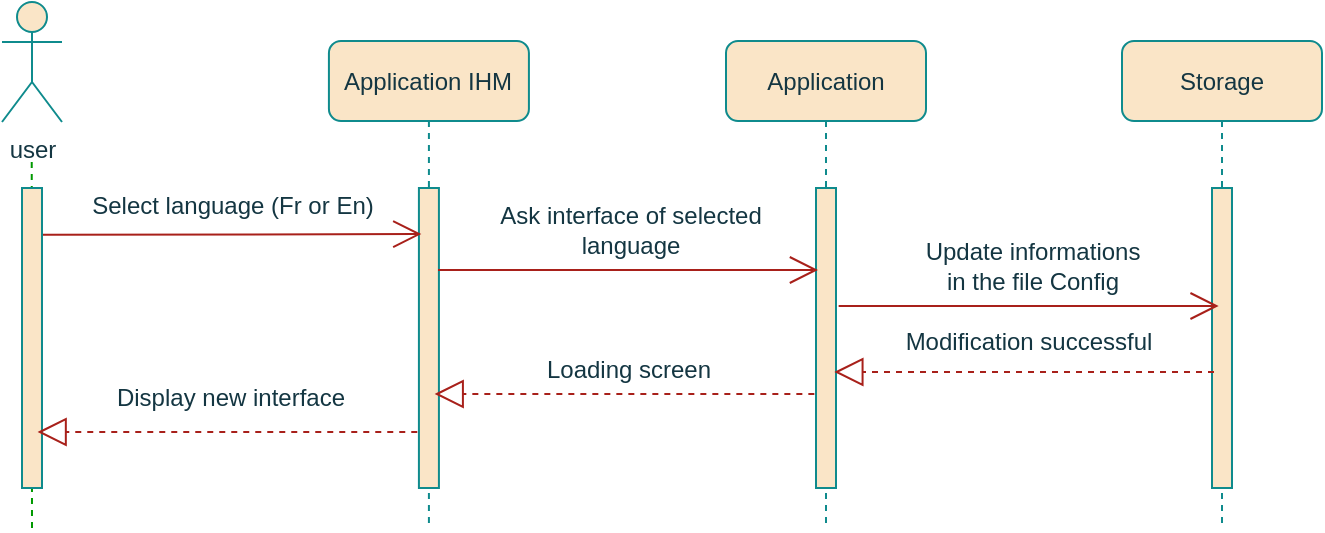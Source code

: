 <mxfile version="20.6.0" type="github">
  <diagram id="n9pI1FVGf3tamz9tpdI-" name="Page-1">
    <mxGraphModel dx="769" dy="417" grid="1" gridSize="10" guides="1" tooltips="1" connect="1" arrows="1" fold="1" page="1" pageScale="1" pageWidth="413" pageHeight="291" math="0" shadow="0">
      <root>
        <mxCell id="0" />
        <mxCell id="1" parent="0" />
        <mxCell id="CgKHzoVv6gVs0gmYn11W-40" value="&lt;span style=&quot;&quot;&gt;Application IHM&lt;/span&gt;" style="shape=umlLifeline;perimeter=lifelinePerimeter;whiteSpace=wrap;html=1;container=0;collapsible=0;recursiveResize=0;outlineConnect=0;rounded=1;fillColor=#FAE5C7;strokeColor=#0F8B8D;fontColor=#143642;" vertex="1" parent="1">
          <mxGeometry x="326.46" y="86.5" width="100" height="243.5" as="geometry" />
        </mxCell>
        <mxCell id="CgKHzoVv6gVs0gmYn11W-41" value="user" style="shape=umlActor;verticalLabelPosition=bottom;verticalAlign=top;html=1;rounded=1;fillColor=#FAE5C7;strokeColor=#0F8B8D;fontColor=#143642;" vertex="1" parent="1">
          <mxGeometry x="163" y="67" width="30" height="60" as="geometry" />
        </mxCell>
        <mxCell id="CgKHzoVv6gVs0gmYn11W-42" value="&lt;span style=&quot;&quot;&gt;Application&lt;/span&gt;" style="shape=umlLifeline;perimeter=lifelinePerimeter;whiteSpace=wrap;html=1;container=0;collapsible=0;recursiveResize=0;outlineConnect=0;rounded=1;fillColor=#FAE5C7;strokeColor=#0F8B8D;fontColor=#143642;" vertex="1" parent="1">
          <mxGeometry x="525" y="86.5" width="100" height="243.5" as="geometry" />
        </mxCell>
        <mxCell id="CgKHzoVv6gVs0gmYn11W-43" value="&lt;span style=&quot;&quot;&gt;Storage&lt;/span&gt;" style="shape=umlLifeline;perimeter=lifelinePerimeter;whiteSpace=wrap;html=1;container=0;collapsible=0;recursiveResize=0;outlineConnect=0;rounded=1;fillColor=#FAE5C7;strokeColor=#0F8B8D;fontColor=#143642;" vertex="1" parent="1">
          <mxGeometry x="723" y="86.5" width="100" height="243.5" as="geometry" />
        </mxCell>
        <mxCell id="CgKHzoVv6gVs0gmYn11W-44" value="" style="endArrow=none;dashed=1;html=1;rounded=1;labelBackgroundColor=#DAD2D8;strokeColor=#009900;fontColor=#143642;fillColor=#d5e8d4;" edge="1" parent="1">
          <mxGeometry width="50" height="50" relative="1" as="geometry">
            <mxPoint x="178" y="330" as="sourcePoint" />
            <mxPoint x="177.865" y="147" as="targetPoint" />
          </mxGeometry>
        </mxCell>
        <mxCell id="CgKHzoVv6gVs0gmYn11W-45" value="" style="html=1;points=[];perimeter=orthogonalPerimeter;rounded=0;glass=0;labelBackgroundColor=none;fillStyle=auto;fillColor=#FAE5C7;strokeColor=#0F8B8D;fontColor=#143642;" vertex="1" parent="1">
          <mxGeometry x="173" y="160" width="10" height="150" as="geometry" />
        </mxCell>
        <mxCell id="CgKHzoVv6gVs0gmYn11W-46" value="" style="html=1;points=[];perimeter=orthogonalPerimeter;rounded=0;glass=0;labelBackgroundColor=none;fillStyle=auto;fillColor=#FAE5C7;strokeColor=#0F8B8D;fontColor=#143642;" vertex="1" parent="1">
          <mxGeometry x="371.46" y="160" width="10" height="150" as="geometry" />
        </mxCell>
        <mxCell id="CgKHzoVv6gVs0gmYn11W-47" value="" style="html=1;points=[];perimeter=orthogonalPerimeter;rounded=0;glass=0;labelBackgroundColor=none;fillStyle=auto;fillColor=#FAE5C7;strokeColor=#0F8B8D;fontColor=#143642;" vertex="1" parent="1">
          <mxGeometry x="570" y="160" width="10" height="150" as="geometry" />
        </mxCell>
        <mxCell id="CgKHzoVv6gVs0gmYn11W-48" value="" style="html=1;points=[];perimeter=orthogonalPerimeter;rounded=0;glass=0;labelBackgroundColor=none;fillStyle=auto;fillColor=#FAE5C7;strokeColor=#0F8B8D;fontColor=#143642;" vertex="1" parent="1">
          <mxGeometry x="768" y="160" width="10" height="150" as="geometry" />
        </mxCell>
        <mxCell id="CgKHzoVv6gVs0gmYn11W-49" value="Select language (Fr or En)" style="text;html=1;align=center;verticalAlign=middle;resizable=0;points=[];autosize=1;strokeColor=none;fillColor=none;rounded=1;fontColor=#143642;" vertex="1" parent="1">
          <mxGeometry x="198.09" y="154" width="160" height="30" as="geometry" />
        </mxCell>
        <mxCell id="CgKHzoVv6gVs0gmYn11W-50" value="" style="endArrow=open;endFill=1;endSize=12;html=1;rounded=1;entryX=0.071;entryY=0.165;entryDx=0;entryDy=0;entryPerimeter=0;labelBackgroundColor=#DAD2D8;strokeColor=#A8201A;fontColor=#143642;" edge="1" parent="1">
          <mxGeometry width="160" relative="1" as="geometry">
            <mxPoint x="183.5" y="183.43" as="sourcePoint" />
            <mxPoint x="372.67" y="183.05" as="targetPoint" />
          </mxGeometry>
        </mxCell>
        <mxCell id="CgKHzoVv6gVs0gmYn11W-51" value="Ask interface of selected&lt;br&gt;language" style="text;html=1;align=center;verticalAlign=middle;resizable=0;points=[];autosize=1;strokeColor=none;fillColor=none;rounded=1;fontColor=#143642;" vertex="1" parent="1">
          <mxGeometry x="402" y="161" width="150" height="40" as="geometry" />
        </mxCell>
        <mxCell id="CgKHzoVv6gVs0gmYn11W-52" value="" style="endArrow=open;endFill=1;endSize=12;html=1;rounded=1;labelBackgroundColor=#DAD2D8;strokeColor=#A8201A;fontColor=#143642;" edge="1" parent="1">
          <mxGeometry x="525" y="86.5" width="160" relative="1" as="geometry">
            <mxPoint x="381" y="201" as="sourcePoint" />
            <mxPoint x="571" y="201" as="targetPoint" />
          </mxGeometry>
        </mxCell>
        <mxCell id="CgKHzoVv6gVs0gmYn11W-57" value="Update informations&lt;br&gt;in the file Config" style="text;html=1;align=center;verticalAlign=middle;resizable=0;points=[];autosize=1;strokeColor=none;fillColor=none;rounded=1;fontColor=#143642;" vertex="1" parent="1">
          <mxGeometry x="612.69" y="179" width="130" height="40" as="geometry" />
        </mxCell>
        <mxCell id="CgKHzoVv6gVs0gmYn11W-58" value="" style="endArrow=open;endFill=1;endSize=12;html=1;rounded=1;labelBackgroundColor=#DAD2D8;strokeColor=#A8201A;fontColor=#143642;" edge="1" parent="1">
          <mxGeometry width="160" relative="1" as="geometry">
            <mxPoint x="581.33" y="219.0" as="sourcePoint" />
            <mxPoint x="771.33" y="219.0" as="targetPoint" />
          </mxGeometry>
        </mxCell>
        <mxCell id="CgKHzoVv6gVs0gmYn11W-61" value="Modification successful" style="text;html=1;align=center;verticalAlign=middle;resizable=0;points=[];autosize=1;strokeColor=none;fillColor=none;rounded=1;fontColor=#143642;" vertex="1" parent="1">
          <mxGeometry x="600.5" y="222" width="150" height="30" as="geometry" />
        </mxCell>
        <mxCell id="CgKHzoVv6gVs0gmYn11W-62" value="" style="endArrow=block;dashed=1;endFill=0;endSize=12;html=1;rounded=1;labelBackgroundColor=#DAD2D8;strokeColor=#A8201A;fontColor=#143642;" edge="1" parent="1">
          <mxGeometry width="160" relative="1" as="geometry">
            <mxPoint x="769.0" y="252" as="sourcePoint" />
            <mxPoint x="579.167" y="252" as="targetPoint" />
          </mxGeometry>
        </mxCell>
        <mxCell id="CgKHzoVv6gVs0gmYn11W-63" value="Loading screen" style="text;html=1;align=center;verticalAlign=middle;resizable=0;points=[];autosize=1;strokeColor=none;fillColor=none;rounded=1;fontColor=#143642;" vertex="1" parent="1">
          <mxGeometry x="420.67" y="236" width="110" height="30" as="geometry" />
        </mxCell>
        <mxCell id="CgKHzoVv6gVs0gmYn11W-64" value="" style="endArrow=block;dashed=1;endFill=0;endSize=12;html=1;rounded=1;labelBackgroundColor=#DAD2D8;strokeColor=#A8201A;fontColor=#143642;" edge="1" parent="1">
          <mxGeometry width="160" relative="1" as="geometry">
            <mxPoint x="569.17" y="263" as="sourcePoint" />
            <mxPoint x="379.337" y="263" as="targetPoint" />
          </mxGeometry>
        </mxCell>
        <mxCell id="CgKHzoVv6gVs0gmYn11W-65" value="Display new interface" style="text;html=1;align=center;verticalAlign=middle;resizable=0;points=[];autosize=1;strokeColor=none;fillColor=none;rounded=1;fontColor=#143642;" vertex="1" parent="1">
          <mxGeometry x="207.13" y="250" width="140" height="30" as="geometry" />
        </mxCell>
        <mxCell id="CgKHzoVv6gVs0gmYn11W-66" value="" style="endArrow=block;dashed=1;endFill=0;endSize=12;html=1;rounded=1;labelBackgroundColor=#DAD2D8;strokeColor=#A8201A;fontColor=#143642;" edge="1" parent="1">
          <mxGeometry width="160" relative="1" as="geometry">
            <mxPoint x="370.63" y="282" as="sourcePoint" />
            <mxPoint x="180.797" y="282" as="targetPoint" />
          </mxGeometry>
        </mxCell>
      </root>
    </mxGraphModel>
  </diagram>
</mxfile>
